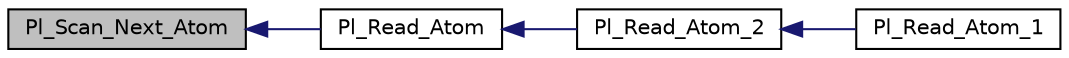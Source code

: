 digraph "Pl_Scan_Next_Atom"
{
  edge [fontname="Helvetica",fontsize="10",labelfontname="Helvetica",labelfontsize="10"];
  node [fontname="Helvetica",fontsize="10",shape=record];
  rankdir="LR";
  Node1 [label="Pl_Scan_Next_Atom",height=0.2,width=0.4,color="black", fillcolor="grey75", style="filled", fontcolor="black"];
  Node1 -> Node2 [dir="back",color="midnightblue",fontsize="10",style="solid"];
  Node2 [label="Pl_Read_Atom",height=0.2,width=0.4,color="black", fillcolor="white", style="filled",URL="$parse__supp_8h.html#ac4272819d71e1fbfd3f7ac824a4cd9f4"];
  Node2 -> Node3 [dir="back",color="midnightblue",fontsize="10",style="solid"];
  Node3 [label="Pl_Read_Atom_2",height=0.2,width=0.4,color="black", fillcolor="white", style="filled",URL="$read__c_8c.html#a75fe111b11d39679ac55e0afb118d68c"];
  Node3 -> Node4 [dir="back",color="midnightblue",fontsize="10",style="solid"];
  Node4 [label="Pl_Read_Atom_1",height=0.2,width=0.4,color="black", fillcolor="white", style="filled",URL="$read__c_8c.html#a9d15cad24c8ce76c8fc011f515995647"];
}
